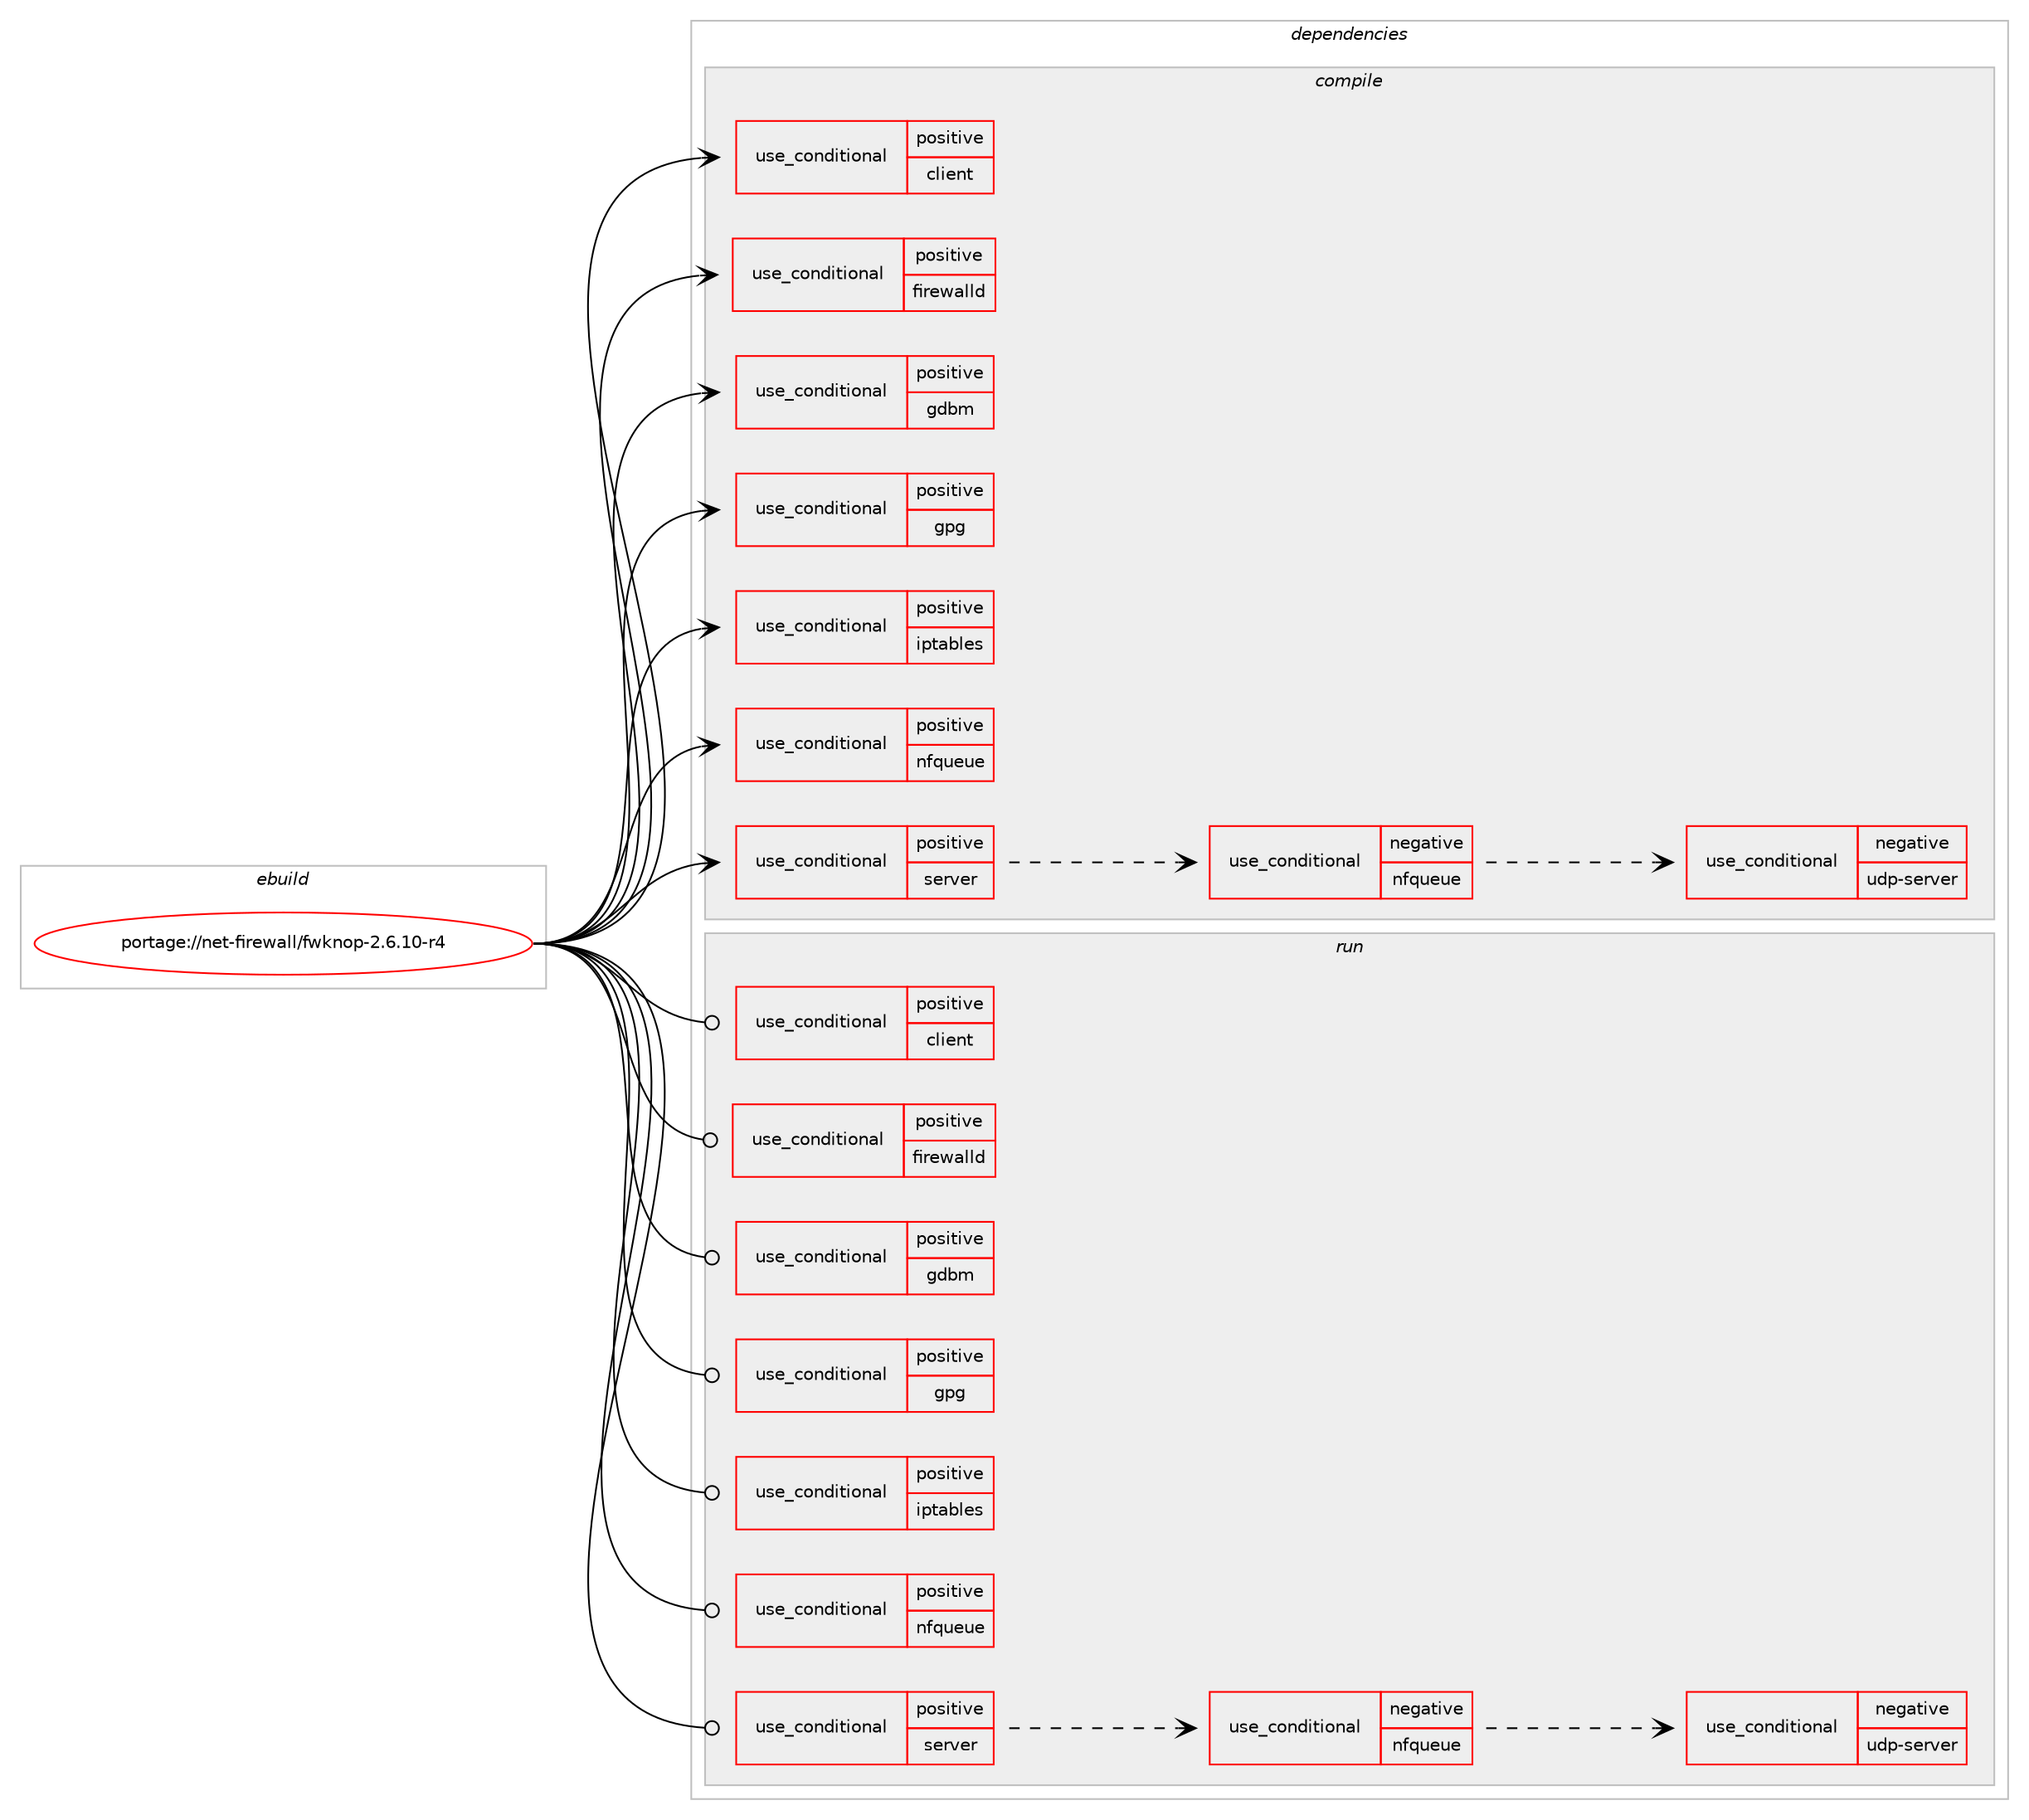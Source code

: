 digraph prolog {

# *************
# Graph options
# *************

newrank=true;
concentrate=true;
compound=true;
graph [rankdir=LR,fontname=Helvetica,fontsize=10,ranksep=1.5];#, ranksep=2.5, nodesep=0.2];
edge  [arrowhead=vee];
node  [fontname=Helvetica,fontsize=10];

# **********
# The ebuild
# **********

subgraph cluster_leftcol {
color=gray;
rank=same;
label=<<i>ebuild</i>>;
id [label="portage://net-firewall/fwknop-2.6.10-r4", color=red, width=4, href="../net-firewall/fwknop-2.6.10-r4.svg"];
}

# ****************
# The dependencies
# ****************

subgraph cluster_midcol {
color=gray;
label=<<i>dependencies</i>>;
subgraph cluster_compile {
fillcolor="#eeeeee";
style=filled;
label=<<i>compile</i>>;
subgraph cond87609 {
dependency177317 [label=<<TABLE BORDER="0" CELLBORDER="1" CELLSPACING="0" CELLPADDING="4"><TR><TD ROWSPAN="3" CELLPADDING="10">use_conditional</TD></TR><TR><TD>positive</TD></TR><TR><TD>client</TD></TR></TABLE>>, shape=none, color=red];
# *** BEGIN UNKNOWN DEPENDENCY TYPE (TODO) ***
# dependency177317 -> package_dependency(portage://net-firewall/fwknop-2.6.10-r4,install,no,net-misc,wget,none,[,,],[],[use(enable(ssl),none)])
# *** END UNKNOWN DEPENDENCY TYPE (TODO) ***

}
id:e -> dependency177317:w [weight=20,style="solid",arrowhead="vee"];
subgraph cond87610 {
dependency177318 [label=<<TABLE BORDER="0" CELLBORDER="1" CELLSPACING="0" CELLPADDING="4"><TR><TD ROWSPAN="3" CELLPADDING="10">use_conditional</TD></TR><TR><TD>positive</TD></TR><TR><TD>firewalld</TD></TR></TABLE>>, shape=none, color=red];
# *** BEGIN UNKNOWN DEPENDENCY TYPE (TODO) ***
# dependency177318 -> package_dependency(portage://net-firewall/fwknop-2.6.10-r4,install,no,net-firewall,firewalld,none,[,,],[],[])
# *** END UNKNOWN DEPENDENCY TYPE (TODO) ***

}
id:e -> dependency177318:w [weight=20,style="solid",arrowhead="vee"];
subgraph cond87611 {
dependency177319 [label=<<TABLE BORDER="0" CELLBORDER="1" CELLSPACING="0" CELLPADDING="4"><TR><TD ROWSPAN="3" CELLPADDING="10">use_conditional</TD></TR><TR><TD>positive</TD></TR><TR><TD>gdbm</TD></TR></TABLE>>, shape=none, color=red];
# *** BEGIN UNKNOWN DEPENDENCY TYPE (TODO) ***
# dependency177319 -> package_dependency(portage://net-firewall/fwknop-2.6.10-r4,install,no,sys-libs,gdbm,none,[,,],[],[])
# *** END UNKNOWN DEPENDENCY TYPE (TODO) ***

}
id:e -> dependency177319:w [weight=20,style="solid",arrowhead="vee"];
subgraph cond87612 {
dependency177320 [label=<<TABLE BORDER="0" CELLBORDER="1" CELLSPACING="0" CELLPADDING="4"><TR><TD ROWSPAN="3" CELLPADDING="10">use_conditional</TD></TR><TR><TD>positive</TD></TR><TR><TD>gpg</TD></TR></TABLE>>, shape=none, color=red];
# *** BEGIN UNKNOWN DEPENDENCY TYPE (TODO) ***
# dependency177320 -> package_dependency(portage://net-firewall/fwknop-2.6.10-r4,install,no,app-crypt,gpgme,none,[,,],any_same_slot,[])
# *** END UNKNOWN DEPENDENCY TYPE (TODO) ***

# *** BEGIN UNKNOWN DEPENDENCY TYPE (TODO) ***
# dependency177320 -> package_dependency(portage://net-firewall/fwknop-2.6.10-r4,install,no,dev-libs,libassuan,none,[,,],any_same_slot,[])
# *** END UNKNOWN DEPENDENCY TYPE (TODO) ***

# *** BEGIN UNKNOWN DEPENDENCY TYPE (TODO) ***
# dependency177320 -> package_dependency(portage://net-firewall/fwknop-2.6.10-r4,install,no,dev-libs,libgpg-error,none,[,,],[],[])
# *** END UNKNOWN DEPENDENCY TYPE (TODO) ***

}
id:e -> dependency177320:w [weight=20,style="solid",arrowhead="vee"];
subgraph cond87613 {
dependency177321 [label=<<TABLE BORDER="0" CELLBORDER="1" CELLSPACING="0" CELLPADDING="4"><TR><TD ROWSPAN="3" CELLPADDING="10">use_conditional</TD></TR><TR><TD>positive</TD></TR><TR><TD>iptables</TD></TR></TABLE>>, shape=none, color=red];
# *** BEGIN UNKNOWN DEPENDENCY TYPE (TODO) ***
# dependency177321 -> package_dependency(portage://net-firewall/fwknop-2.6.10-r4,install,no,net-firewall,iptables,none,[,,],[],[])
# *** END UNKNOWN DEPENDENCY TYPE (TODO) ***

}
id:e -> dependency177321:w [weight=20,style="solid",arrowhead="vee"];
subgraph cond87614 {
dependency177322 [label=<<TABLE BORDER="0" CELLBORDER="1" CELLSPACING="0" CELLPADDING="4"><TR><TD ROWSPAN="3" CELLPADDING="10">use_conditional</TD></TR><TR><TD>positive</TD></TR><TR><TD>nfqueue</TD></TR></TABLE>>, shape=none, color=red];
# *** BEGIN UNKNOWN DEPENDENCY TYPE (TODO) ***
# dependency177322 -> package_dependency(portage://net-firewall/fwknop-2.6.10-r4,install,no,net-libs,libnetfilter_queue,none,[,,],[],[])
# *** END UNKNOWN DEPENDENCY TYPE (TODO) ***

}
id:e -> dependency177322:w [weight=20,style="solid",arrowhead="vee"];
subgraph cond87615 {
dependency177323 [label=<<TABLE BORDER="0" CELLBORDER="1" CELLSPACING="0" CELLPADDING="4"><TR><TD ROWSPAN="3" CELLPADDING="10">use_conditional</TD></TR><TR><TD>positive</TD></TR><TR><TD>server</TD></TR></TABLE>>, shape=none, color=red];
subgraph cond87616 {
dependency177324 [label=<<TABLE BORDER="0" CELLBORDER="1" CELLSPACING="0" CELLPADDING="4"><TR><TD ROWSPAN="3" CELLPADDING="10">use_conditional</TD></TR><TR><TD>negative</TD></TR><TR><TD>nfqueue</TD></TR></TABLE>>, shape=none, color=red];
subgraph cond87617 {
dependency177325 [label=<<TABLE BORDER="0" CELLBORDER="1" CELLSPACING="0" CELLPADDING="4"><TR><TD ROWSPAN="3" CELLPADDING="10">use_conditional</TD></TR><TR><TD>negative</TD></TR><TR><TD>udp-server</TD></TR></TABLE>>, shape=none, color=red];
# *** BEGIN UNKNOWN DEPENDENCY TYPE (TODO) ***
# dependency177325 -> package_dependency(portage://net-firewall/fwknop-2.6.10-r4,install,no,net-libs,libpcap,none,[,,],[],[])
# *** END UNKNOWN DEPENDENCY TYPE (TODO) ***

}
dependency177324:e -> dependency177325:w [weight=20,style="dashed",arrowhead="vee"];
}
dependency177323:e -> dependency177324:w [weight=20,style="dashed",arrowhead="vee"];
}
id:e -> dependency177323:w [weight=20,style="solid",arrowhead="vee"];
}
subgraph cluster_compileandrun {
fillcolor="#eeeeee";
style=filled;
label=<<i>compile and run</i>>;
}
subgraph cluster_run {
fillcolor="#eeeeee";
style=filled;
label=<<i>run</i>>;
subgraph cond87618 {
dependency177326 [label=<<TABLE BORDER="0" CELLBORDER="1" CELLSPACING="0" CELLPADDING="4"><TR><TD ROWSPAN="3" CELLPADDING="10">use_conditional</TD></TR><TR><TD>positive</TD></TR><TR><TD>client</TD></TR></TABLE>>, shape=none, color=red];
# *** BEGIN UNKNOWN DEPENDENCY TYPE (TODO) ***
# dependency177326 -> package_dependency(portage://net-firewall/fwknop-2.6.10-r4,run,no,net-misc,wget,none,[,,],[],[use(enable(ssl),none)])
# *** END UNKNOWN DEPENDENCY TYPE (TODO) ***

}
id:e -> dependency177326:w [weight=20,style="solid",arrowhead="odot"];
subgraph cond87619 {
dependency177327 [label=<<TABLE BORDER="0" CELLBORDER="1" CELLSPACING="0" CELLPADDING="4"><TR><TD ROWSPAN="3" CELLPADDING="10">use_conditional</TD></TR><TR><TD>positive</TD></TR><TR><TD>firewalld</TD></TR></TABLE>>, shape=none, color=red];
# *** BEGIN UNKNOWN DEPENDENCY TYPE (TODO) ***
# dependency177327 -> package_dependency(portage://net-firewall/fwknop-2.6.10-r4,run,no,net-firewall,firewalld,none,[,,],[],[])
# *** END UNKNOWN DEPENDENCY TYPE (TODO) ***

}
id:e -> dependency177327:w [weight=20,style="solid",arrowhead="odot"];
subgraph cond87620 {
dependency177328 [label=<<TABLE BORDER="0" CELLBORDER="1" CELLSPACING="0" CELLPADDING="4"><TR><TD ROWSPAN="3" CELLPADDING="10">use_conditional</TD></TR><TR><TD>positive</TD></TR><TR><TD>gdbm</TD></TR></TABLE>>, shape=none, color=red];
# *** BEGIN UNKNOWN DEPENDENCY TYPE (TODO) ***
# dependency177328 -> package_dependency(portage://net-firewall/fwknop-2.6.10-r4,run,no,sys-libs,gdbm,none,[,,],[],[])
# *** END UNKNOWN DEPENDENCY TYPE (TODO) ***

}
id:e -> dependency177328:w [weight=20,style="solid",arrowhead="odot"];
subgraph cond87621 {
dependency177329 [label=<<TABLE BORDER="0" CELLBORDER="1" CELLSPACING="0" CELLPADDING="4"><TR><TD ROWSPAN="3" CELLPADDING="10">use_conditional</TD></TR><TR><TD>positive</TD></TR><TR><TD>gpg</TD></TR></TABLE>>, shape=none, color=red];
# *** BEGIN UNKNOWN DEPENDENCY TYPE (TODO) ***
# dependency177329 -> package_dependency(portage://net-firewall/fwknop-2.6.10-r4,run,no,app-crypt,gpgme,none,[,,],any_same_slot,[])
# *** END UNKNOWN DEPENDENCY TYPE (TODO) ***

# *** BEGIN UNKNOWN DEPENDENCY TYPE (TODO) ***
# dependency177329 -> package_dependency(portage://net-firewall/fwknop-2.6.10-r4,run,no,dev-libs,libassuan,none,[,,],any_same_slot,[])
# *** END UNKNOWN DEPENDENCY TYPE (TODO) ***

# *** BEGIN UNKNOWN DEPENDENCY TYPE (TODO) ***
# dependency177329 -> package_dependency(portage://net-firewall/fwknop-2.6.10-r4,run,no,dev-libs,libgpg-error,none,[,,],[],[])
# *** END UNKNOWN DEPENDENCY TYPE (TODO) ***

}
id:e -> dependency177329:w [weight=20,style="solid",arrowhead="odot"];
subgraph cond87622 {
dependency177330 [label=<<TABLE BORDER="0" CELLBORDER="1" CELLSPACING="0" CELLPADDING="4"><TR><TD ROWSPAN="3" CELLPADDING="10">use_conditional</TD></TR><TR><TD>positive</TD></TR><TR><TD>iptables</TD></TR></TABLE>>, shape=none, color=red];
# *** BEGIN UNKNOWN DEPENDENCY TYPE (TODO) ***
# dependency177330 -> package_dependency(portage://net-firewall/fwknop-2.6.10-r4,run,no,net-firewall,iptables,none,[,,],[],[])
# *** END UNKNOWN DEPENDENCY TYPE (TODO) ***

}
id:e -> dependency177330:w [weight=20,style="solid",arrowhead="odot"];
subgraph cond87623 {
dependency177331 [label=<<TABLE BORDER="0" CELLBORDER="1" CELLSPACING="0" CELLPADDING="4"><TR><TD ROWSPAN="3" CELLPADDING="10">use_conditional</TD></TR><TR><TD>positive</TD></TR><TR><TD>nfqueue</TD></TR></TABLE>>, shape=none, color=red];
# *** BEGIN UNKNOWN DEPENDENCY TYPE (TODO) ***
# dependency177331 -> package_dependency(portage://net-firewall/fwknop-2.6.10-r4,run,no,net-libs,libnetfilter_queue,none,[,,],[],[])
# *** END UNKNOWN DEPENDENCY TYPE (TODO) ***

}
id:e -> dependency177331:w [weight=20,style="solid",arrowhead="odot"];
subgraph cond87624 {
dependency177332 [label=<<TABLE BORDER="0" CELLBORDER="1" CELLSPACING="0" CELLPADDING="4"><TR><TD ROWSPAN="3" CELLPADDING="10">use_conditional</TD></TR><TR><TD>positive</TD></TR><TR><TD>server</TD></TR></TABLE>>, shape=none, color=red];
subgraph cond87625 {
dependency177333 [label=<<TABLE BORDER="0" CELLBORDER="1" CELLSPACING="0" CELLPADDING="4"><TR><TD ROWSPAN="3" CELLPADDING="10">use_conditional</TD></TR><TR><TD>negative</TD></TR><TR><TD>nfqueue</TD></TR></TABLE>>, shape=none, color=red];
subgraph cond87626 {
dependency177334 [label=<<TABLE BORDER="0" CELLBORDER="1" CELLSPACING="0" CELLPADDING="4"><TR><TD ROWSPAN="3" CELLPADDING="10">use_conditional</TD></TR><TR><TD>negative</TD></TR><TR><TD>udp-server</TD></TR></TABLE>>, shape=none, color=red];
# *** BEGIN UNKNOWN DEPENDENCY TYPE (TODO) ***
# dependency177334 -> package_dependency(portage://net-firewall/fwknop-2.6.10-r4,run,no,net-libs,libpcap,none,[,,],[],[])
# *** END UNKNOWN DEPENDENCY TYPE (TODO) ***

}
dependency177333:e -> dependency177334:w [weight=20,style="dashed",arrowhead="vee"];
}
dependency177332:e -> dependency177333:w [weight=20,style="dashed",arrowhead="vee"];
}
id:e -> dependency177332:w [weight=20,style="solid",arrowhead="odot"];
# *** BEGIN UNKNOWN DEPENDENCY TYPE (TODO) ***
# id -> package_dependency(portage://net-firewall/fwknop-2.6.10-r4,run,no,virtual,tmpfiles,none,[,,],[],[])
# *** END UNKNOWN DEPENDENCY TYPE (TODO) ***

}
}

# **************
# The candidates
# **************

subgraph cluster_choices {
rank=same;
color=gray;
label=<<i>candidates</i>>;

}

}
